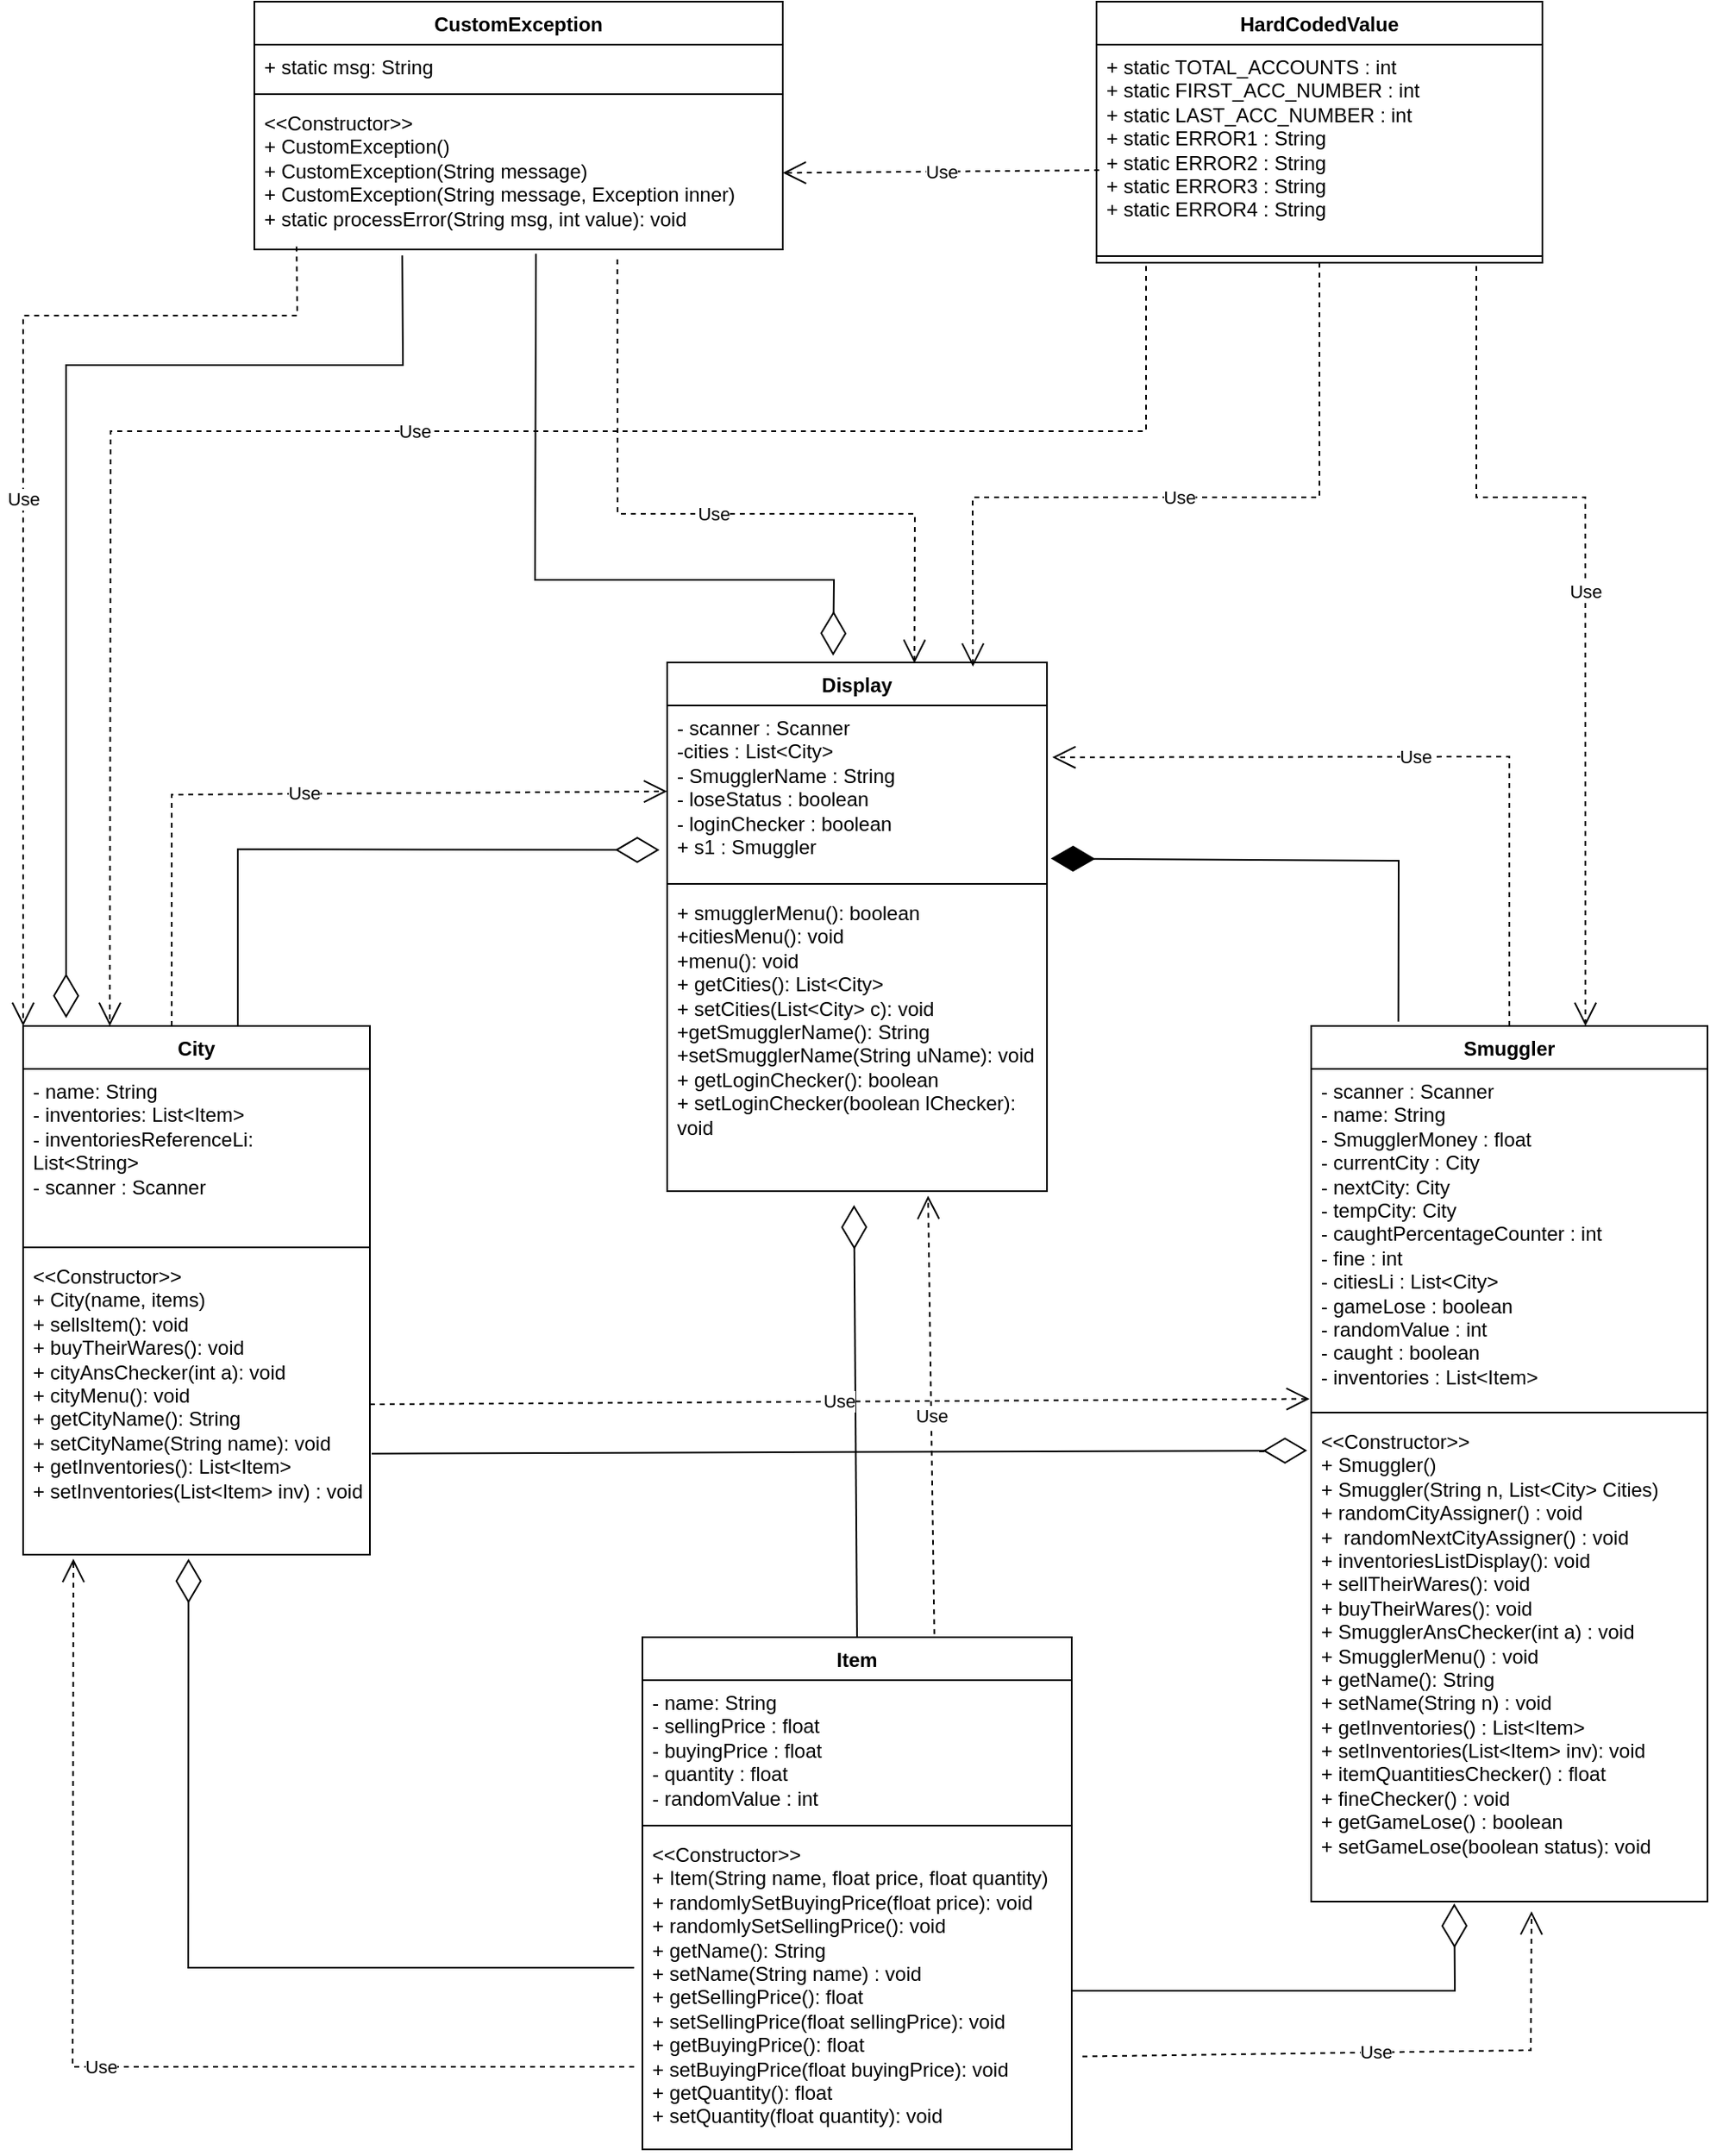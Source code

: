 <mxfile version="21.7.5" type="device">
  <diagram name="Page-1" id="UZ9boca2DR9Cts_YEfjd">
    <mxGraphModel dx="2072" dy="2312" grid="1" gridSize="10" guides="1" tooltips="1" connect="1" arrows="1" fold="1" page="1" pageScale="1" pageWidth="850" pageHeight="1100" math="0" shadow="0">
      <root>
        <mxCell id="0" />
        <mxCell id="1" parent="0" />
        <mxCell id="PvzRKd8ZSrvfQclM-Jq_-1" value="Display" style="swimlane;fontStyle=1;align=center;verticalAlign=top;childLayout=stackLayout;horizontal=1;startSize=26;horizontalStack=0;resizeParent=1;resizeParentMax=0;resizeLast=0;collapsible=1;marginBottom=0;whiteSpace=wrap;html=1;" parent="1" vertex="1">
          <mxGeometry x="480" y="-350" width="230" height="320" as="geometry" />
        </mxCell>
        <mxCell id="PvzRKd8ZSrvfQclM-Jq_-2" value="- scanner : Scanner&lt;br&gt;-cities : List&amp;lt;City&amp;gt;&lt;br&gt;- SmugglerName : String&lt;br&gt;- loseStatus : boolean&lt;br&gt;- loginChecker : boolean&lt;br&gt;+ s1 : Smuggler&lt;br&gt;" style="text;strokeColor=none;fillColor=none;align=left;verticalAlign=top;spacingLeft=4;spacingRight=4;overflow=hidden;rotatable=0;points=[[0,0.5],[1,0.5]];portConstraint=eastwest;whiteSpace=wrap;html=1;" parent="PvzRKd8ZSrvfQclM-Jq_-1" vertex="1">
          <mxGeometry y="26" width="230" height="104" as="geometry" />
        </mxCell>
        <mxCell id="PvzRKd8ZSrvfQclM-Jq_-3" value="" style="line;strokeWidth=1;fillColor=none;align=left;verticalAlign=middle;spacingTop=-1;spacingLeft=3;spacingRight=3;rotatable=0;labelPosition=right;points=[];portConstraint=eastwest;strokeColor=inherit;" parent="PvzRKd8ZSrvfQclM-Jq_-1" vertex="1">
          <mxGeometry y="130" width="230" height="8" as="geometry" />
        </mxCell>
        <mxCell id="PvzRKd8ZSrvfQclM-Jq_-4" value="+ smugglerMenu(): boolean&lt;br&gt;+citiesMenu(): void&lt;br&gt;+menu(): void&lt;br&gt;+ getCities(): List&amp;lt;City&amp;gt;&lt;br&gt;+ setCities(List&amp;lt;City&amp;gt; c): void&lt;br&gt;+getSmugglerName(): String&lt;br&gt;+setSmugglerName(String uName): void&lt;br&gt;+ getLoginChecker(): boolean&lt;br&gt;+ setLoginChecker(boolean lChecker): void&amp;nbsp;" style="text;strokeColor=none;fillColor=none;align=left;verticalAlign=top;spacingLeft=4;spacingRight=4;overflow=hidden;rotatable=0;points=[[0,0.5],[1,0.5]];portConstraint=eastwest;whiteSpace=wrap;html=1;" parent="PvzRKd8ZSrvfQclM-Jq_-1" vertex="1">
          <mxGeometry y="138" width="230" height="182" as="geometry" />
        </mxCell>
        <mxCell id="PvzRKd8ZSrvfQclM-Jq_-5" value="City" style="swimlane;fontStyle=1;align=center;verticalAlign=top;childLayout=stackLayout;horizontal=1;startSize=26;horizontalStack=0;resizeParent=1;resizeParentMax=0;resizeLast=0;collapsible=1;marginBottom=0;whiteSpace=wrap;html=1;" parent="1" vertex="1">
          <mxGeometry x="90" y="-130" width="210" height="320" as="geometry" />
        </mxCell>
        <mxCell id="S4_yzmsuY5rkLYvlrLjW-22" value="Use" style="endArrow=open;endSize=12;dashed=1;html=1;rounded=0;entryX=0;entryY=0.5;entryDx=0;entryDy=0;" edge="1" parent="PvzRKd8ZSrvfQclM-Jq_-5" target="PvzRKd8ZSrvfQclM-Jq_-2">
          <mxGeometry width="160" relative="1" as="geometry">
            <mxPoint x="90" as="sourcePoint" />
            <mxPoint x="250" as="targetPoint" />
            <Array as="points">
              <mxPoint x="90" y="-140" />
            </Array>
          </mxGeometry>
        </mxCell>
        <mxCell id="S4_yzmsuY5rkLYvlrLjW-24" value="" style="endArrow=diamondThin;endFill=0;endSize=24;html=1;rounded=0;entryX=-0.02;entryY=0.841;entryDx=0;entryDy=0;entryPerimeter=0;" edge="1" parent="PvzRKd8ZSrvfQclM-Jq_-5" target="PvzRKd8ZSrvfQclM-Jq_-2">
          <mxGeometry width="160" relative="1" as="geometry">
            <mxPoint x="130" as="sourcePoint" />
            <mxPoint x="290" as="targetPoint" />
            <Array as="points">
              <mxPoint x="130" y="-107" />
            </Array>
          </mxGeometry>
        </mxCell>
        <mxCell id="PvzRKd8ZSrvfQclM-Jq_-6" value="- name: String&lt;br&gt;- inventories: List&amp;lt;Item&amp;gt;&lt;br&gt;- inventoriesReferenceLi: List&amp;lt;String&amp;gt;&lt;br&gt;- scanner : Scanner" style="text;strokeColor=none;fillColor=none;align=left;verticalAlign=top;spacingLeft=4;spacingRight=4;overflow=hidden;rotatable=0;points=[[0,0.5],[1,0.5]];portConstraint=eastwest;whiteSpace=wrap;html=1;" parent="PvzRKd8ZSrvfQclM-Jq_-5" vertex="1">
          <mxGeometry y="26" width="210" height="104" as="geometry" />
        </mxCell>
        <mxCell id="PvzRKd8ZSrvfQclM-Jq_-7" value="" style="line;strokeWidth=1;fillColor=none;align=left;verticalAlign=middle;spacingTop=-1;spacingLeft=3;spacingRight=3;rotatable=0;labelPosition=right;points=[];portConstraint=eastwest;strokeColor=inherit;" parent="PvzRKd8ZSrvfQclM-Jq_-5" vertex="1">
          <mxGeometry y="130" width="210" height="8" as="geometry" />
        </mxCell>
        <mxCell id="PvzRKd8ZSrvfQclM-Jq_-8" value="&amp;lt;&amp;lt;Constructor&amp;gt;&amp;gt;&lt;br&gt;+ City(name, items)&lt;br&gt;+ sellsItem(): void&lt;br&gt;+ buyTheirWares(): void&lt;br&gt;+ cityAnsChecker(int a): void&lt;br&gt;+ cityMenu(): void&lt;br&gt;+ getCityName(): String&lt;br&gt;+ setCityName(String name): void&lt;br&gt;+ getInventories(): List&amp;lt;Item&amp;gt;&lt;br&gt;+ setInventories(List&amp;lt;Item&amp;gt; inv) : void" style="text;strokeColor=none;fillColor=none;align=left;verticalAlign=top;spacingLeft=4;spacingRight=4;overflow=hidden;rotatable=0;points=[[0,0.5],[1,0.5]];portConstraint=eastwest;whiteSpace=wrap;html=1;" parent="PvzRKd8ZSrvfQclM-Jq_-5" vertex="1">
          <mxGeometry y="138" width="210" height="182" as="geometry" />
        </mxCell>
        <mxCell id="S4_yzmsuY5rkLYvlrLjW-1" value="Smuggler" style="swimlane;fontStyle=1;align=center;verticalAlign=top;childLayout=stackLayout;horizontal=1;startSize=26;horizontalStack=0;resizeParent=1;resizeParentMax=0;resizeLast=0;collapsible=1;marginBottom=0;whiteSpace=wrap;html=1;" vertex="1" parent="1">
          <mxGeometry x="870" y="-130" width="240" height="530" as="geometry" />
        </mxCell>
        <mxCell id="S4_yzmsuY5rkLYvlrLjW-2" value="- scanner : Scanner&lt;br&gt;- name: String&lt;br&gt;- SmugglerMoney : float&lt;br&gt;- currentCity : City&lt;br&gt;- nextCity: City&lt;br&gt;- tempCity: City&lt;br&gt;- caughtPercentageCounter : int&lt;br&gt;- fine : int&lt;br&gt;- citiesLi : List&amp;lt;City&amp;gt;&lt;br&gt;- gameLose : boolean&lt;br&gt;- randomValue : int&lt;br&gt;- caught : boolean&lt;br&gt;- inventories : List&amp;lt;Item&amp;gt;&lt;br&gt;" style="text;strokeColor=none;fillColor=none;align=left;verticalAlign=top;spacingLeft=4;spacingRight=4;overflow=hidden;rotatable=0;points=[[0,0.5],[1,0.5]];portConstraint=eastwest;whiteSpace=wrap;html=1;" vertex="1" parent="S4_yzmsuY5rkLYvlrLjW-1">
          <mxGeometry y="26" width="240" height="204" as="geometry" />
        </mxCell>
        <mxCell id="S4_yzmsuY5rkLYvlrLjW-3" value="" style="line;strokeWidth=1;fillColor=none;align=left;verticalAlign=middle;spacingTop=-1;spacingLeft=3;spacingRight=3;rotatable=0;labelPosition=right;points=[];portConstraint=eastwest;strokeColor=inherit;" vertex="1" parent="S4_yzmsuY5rkLYvlrLjW-1">
          <mxGeometry y="230" width="240" height="8" as="geometry" />
        </mxCell>
        <mxCell id="S4_yzmsuY5rkLYvlrLjW-4" value="&amp;lt;&amp;lt;Constructor&amp;gt;&amp;gt;&lt;br&gt;+ Smuggler()&lt;br&gt;+ Smuggler(String n, List&amp;lt;City&amp;gt; Cities)&lt;br&gt;+ randomCityAssigner() : void&lt;br&gt;+&amp;nbsp; randomNextCityAssigner() : void&lt;br&gt;+ inventoriesListDisplay(): void&lt;br&gt;+ sellTheirWares(): void&lt;br&gt;+ buyTheirWares(): void&lt;br&gt;+ SmugglerAnsChecker(int a) : void&lt;br&gt;+ SmugglerMenu() : void&lt;br&gt;+ getName(): String&lt;br&gt;+ setName(String n) : void&lt;br&gt;+ getInventories() : List&amp;lt;Item&amp;gt;&lt;br&gt;+ setInventories(List&amp;lt;Item&amp;gt; inv): void&lt;br&gt;+ itemQuantitiesChecker() : float&lt;br&gt;+ fineChecker() : void&lt;br&gt;+ getGameLose() : boolean&lt;br&gt;+ setGameLose(boolean status): void" style="text;strokeColor=none;fillColor=none;align=left;verticalAlign=top;spacingLeft=4;spacingRight=4;overflow=hidden;rotatable=0;points=[[0,0.5],[1,0.5]];portConstraint=eastwest;whiteSpace=wrap;html=1;" vertex="1" parent="S4_yzmsuY5rkLYvlrLjW-1">
          <mxGeometry y="238" width="240" height="292" as="geometry" />
        </mxCell>
        <mxCell id="S4_yzmsuY5rkLYvlrLjW-5" value="Item" style="swimlane;fontStyle=1;align=center;verticalAlign=top;childLayout=stackLayout;horizontal=1;startSize=26;horizontalStack=0;resizeParent=1;resizeParentMax=0;resizeLast=0;collapsible=1;marginBottom=0;whiteSpace=wrap;html=1;" vertex="1" parent="1">
          <mxGeometry x="465" y="240" width="260" height="310" as="geometry" />
        </mxCell>
        <mxCell id="S4_yzmsuY5rkLYvlrLjW-6" value="- name: String&lt;br&gt;- sellingPrice : float&lt;br&gt;- buyingPrice : float&lt;br&gt;- quantity : float&lt;br&gt;- randomValue : int&lt;br&gt;" style="text;strokeColor=none;fillColor=none;align=left;verticalAlign=top;spacingLeft=4;spacingRight=4;overflow=hidden;rotatable=0;points=[[0,0.5],[1,0.5]];portConstraint=eastwest;whiteSpace=wrap;html=1;" vertex="1" parent="S4_yzmsuY5rkLYvlrLjW-5">
          <mxGeometry y="26" width="260" height="84" as="geometry" />
        </mxCell>
        <mxCell id="S4_yzmsuY5rkLYvlrLjW-7" value="" style="line;strokeWidth=1;fillColor=none;align=left;verticalAlign=middle;spacingTop=-1;spacingLeft=3;spacingRight=3;rotatable=0;labelPosition=right;points=[];portConstraint=eastwest;strokeColor=inherit;" vertex="1" parent="S4_yzmsuY5rkLYvlrLjW-5">
          <mxGeometry y="110" width="260" height="8" as="geometry" />
        </mxCell>
        <mxCell id="S4_yzmsuY5rkLYvlrLjW-27" value="" style="endArrow=diamondThin;endFill=0;endSize=24;html=1;rounded=0;entryX=0.477;entryY=1.014;entryDx=0;entryDy=0;entryPerimeter=0;" edge="1" parent="S4_yzmsuY5rkLYvlrLjW-5" target="PvzRKd8ZSrvfQclM-Jq_-8">
          <mxGeometry width="160" relative="1" as="geometry">
            <mxPoint x="-5" y="200" as="sourcePoint" />
            <mxPoint x="155" y="200" as="targetPoint" />
            <Array as="points">
              <mxPoint x="-275" y="200" />
            </Array>
          </mxGeometry>
        </mxCell>
        <mxCell id="S4_yzmsuY5rkLYvlrLjW-8" value="&amp;lt;&amp;lt;Constructor&amp;gt;&amp;gt;&lt;br&gt;+ Item(String name, float price, float quantity)&lt;br&gt;+ randomlySetBuyingPrice(float price): void&lt;br&gt;+ randomlySetSellingPrice(): void&lt;br&gt;+ getName(): String&lt;br&gt;+ setName(String name) : void&lt;br&gt;+ getSellingPrice(): float&lt;br&gt;+ setSellingPrice(float sellingPrice): void&lt;br&gt;+ getBuyingPrice(): float&lt;br&gt;+ setBuyingPrice(float buyingPrice): void&lt;br&gt;+ getQuantity(): float&lt;br&gt;+ setQuantity(float quantity): void" style="text;strokeColor=none;fillColor=none;align=left;verticalAlign=top;spacingLeft=4;spacingRight=4;overflow=hidden;rotatable=0;points=[[0,0.5],[1,0.5]];portConstraint=eastwest;whiteSpace=wrap;html=1;" vertex="1" parent="S4_yzmsuY5rkLYvlrLjW-5">
          <mxGeometry y="118" width="260" height="192" as="geometry" />
        </mxCell>
        <mxCell id="S4_yzmsuY5rkLYvlrLjW-28" value="Use" style="endArrow=open;endSize=12;dashed=1;html=1;rounded=0;entryX=0.145;entryY=1.014;entryDx=0;entryDy=0;entryPerimeter=0;" edge="1" parent="S4_yzmsuY5rkLYvlrLjW-5" target="PvzRKd8ZSrvfQclM-Jq_-8">
          <mxGeometry width="160" relative="1" as="geometry">
            <mxPoint x="-5" y="260" as="sourcePoint" />
            <mxPoint x="155" y="260" as="targetPoint" />
            <Array as="points">
              <mxPoint x="-345" y="260" />
            </Array>
          </mxGeometry>
        </mxCell>
        <mxCell id="S4_yzmsuY5rkLYvlrLjW-9" value="CustomException" style="swimlane;fontStyle=1;align=center;verticalAlign=top;childLayout=stackLayout;horizontal=1;startSize=26;horizontalStack=0;resizeParent=1;resizeParentMax=0;resizeLast=0;collapsible=1;marginBottom=0;whiteSpace=wrap;html=1;" vertex="1" parent="1">
          <mxGeometry x="230" y="-750" width="320" height="150" as="geometry" />
        </mxCell>
        <mxCell id="S4_yzmsuY5rkLYvlrLjW-10" value="+ static msg: String" style="text;strokeColor=none;fillColor=none;align=left;verticalAlign=top;spacingLeft=4;spacingRight=4;overflow=hidden;rotatable=0;points=[[0,0.5],[1,0.5]];portConstraint=eastwest;whiteSpace=wrap;html=1;" vertex="1" parent="S4_yzmsuY5rkLYvlrLjW-9">
          <mxGeometry y="26" width="320" height="26" as="geometry" />
        </mxCell>
        <mxCell id="S4_yzmsuY5rkLYvlrLjW-11" value="" style="line;strokeWidth=1;fillColor=none;align=left;verticalAlign=middle;spacingTop=-1;spacingLeft=3;spacingRight=3;rotatable=0;labelPosition=right;points=[];portConstraint=eastwest;strokeColor=inherit;" vertex="1" parent="S4_yzmsuY5rkLYvlrLjW-9">
          <mxGeometry y="52" width="320" height="8" as="geometry" />
        </mxCell>
        <mxCell id="S4_yzmsuY5rkLYvlrLjW-12" value="&amp;lt;&amp;lt;Constructor&amp;gt;&amp;gt;&lt;br&gt;+ CustomException()&lt;br&gt;+ CustomException(String message)&lt;br&gt;+ CustomException(String message, Exception inner)&lt;br&gt;+ static processError(String msg, int value): void" style="text;strokeColor=none;fillColor=none;align=left;verticalAlign=top;spacingLeft=4;spacingRight=4;overflow=hidden;rotatable=0;points=[[0,0.5],[1,0.5]];portConstraint=eastwest;whiteSpace=wrap;html=1;" vertex="1" parent="S4_yzmsuY5rkLYvlrLjW-9">
          <mxGeometry y="60" width="320" height="90" as="geometry" />
        </mxCell>
        <mxCell id="S4_yzmsuY5rkLYvlrLjW-13" value="HardCodedValue" style="swimlane;fontStyle=1;align=center;verticalAlign=top;childLayout=stackLayout;horizontal=1;startSize=26;horizontalStack=0;resizeParent=1;resizeParentMax=0;resizeLast=0;collapsible=1;marginBottom=0;whiteSpace=wrap;html=1;" vertex="1" parent="1">
          <mxGeometry x="740" y="-750" width="270" height="158" as="geometry" />
        </mxCell>
        <mxCell id="S4_yzmsuY5rkLYvlrLjW-14" value="+ static TOTAL_ACCOUNTS : int&lt;br&gt;+ static FIRST_ACC_NUMBER : int&lt;br&gt;+ static LAST_ACC_NUMBER : int&lt;br&gt;+ static ERROR1 : String&lt;br&gt;+ static ERROR2 : String&lt;br&gt;+ static ERROR3 : String&lt;br&gt;+ static ERROR4 : String" style="text;strokeColor=none;fillColor=none;align=left;verticalAlign=top;spacingLeft=4;spacingRight=4;overflow=hidden;rotatable=0;points=[[0,0.5],[1,0.5]];portConstraint=eastwest;whiteSpace=wrap;html=1;" vertex="1" parent="S4_yzmsuY5rkLYvlrLjW-13">
          <mxGeometry y="26" width="270" height="124" as="geometry" />
        </mxCell>
        <mxCell id="S4_yzmsuY5rkLYvlrLjW-15" value="" style="line;strokeWidth=1;fillColor=none;align=left;verticalAlign=middle;spacingTop=-1;spacingLeft=3;spacingRight=3;rotatable=0;labelPosition=right;points=[];portConstraint=eastwest;strokeColor=inherit;" vertex="1" parent="S4_yzmsuY5rkLYvlrLjW-13">
          <mxGeometry y="150" width="270" height="8" as="geometry" />
        </mxCell>
        <mxCell id="S4_yzmsuY5rkLYvlrLjW-17" value="" style="endArrow=diamondThin;endFill=1;endSize=24;html=1;rounded=0;exitX=0.22;exitY=-0.005;exitDx=0;exitDy=0;exitPerimeter=0;entryX=1.01;entryY=0.891;entryDx=0;entryDy=0;entryPerimeter=0;" edge="1" parent="1" source="S4_yzmsuY5rkLYvlrLjW-1" target="PvzRKd8ZSrvfQclM-Jq_-2">
          <mxGeometry width="160" relative="1" as="geometry">
            <mxPoint x="790" y="-30" as="sourcePoint" />
            <mxPoint x="950" y="-30" as="targetPoint" />
            <Array as="points">
              <mxPoint x="923" y="-230" />
            </Array>
          </mxGeometry>
        </mxCell>
        <mxCell id="S4_yzmsuY5rkLYvlrLjW-18" value="" style="endArrow=diamondThin;endFill=0;endSize=24;html=1;rounded=0;exitX=0.533;exitY=1.029;exitDx=0;exitDy=0;exitPerimeter=0;entryX=0.437;entryY=-0.013;entryDx=0;entryDy=0;entryPerimeter=0;" edge="1" parent="1" source="S4_yzmsuY5rkLYvlrLjW-12" target="PvzRKd8ZSrvfQclM-Jq_-1">
          <mxGeometry width="160" relative="1" as="geometry">
            <mxPoint x="450" y="-310" as="sourcePoint" />
            <mxPoint x="580" y="-360" as="targetPoint" />
            <Array as="points">
              <mxPoint x="400" y="-400" />
              <mxPoint x="581" y="-400" />
            </Array>
          </mxGeometry>
        </mxCell>
        <mxCell id="S4_yzmsuY5rkLYvlrLjW-19" value="Use" style="endArrow=open;endSize=12;dashed=1;html=1;rounded=0;exitX=0.687;exitY=1.067;exitDx=0;exitDy=0;exitPerimeter=0;entryX=0.651;entryY=0.001;entryDx=0;entryDy=0;entryPerimeter=0;" edge="1" parent="1" source="S4_yzmsuY5rkLYvlrLjW-12" target="PvzRKd8ZSrvfQclM-Jq_-1">
          <mxGeometry width="160" relative="1" as="geometry">
            <mxPoint x="450" y="-310" as="sourcePoint" />
            <mxPoint x="610" y="-310" as="targetPoint" />
            <Array as="points">
              <mxPoint x="450" y="-440" />
              <mxPoint x="630" y="-440" />
            </Array>
          </mxGeometry>
        </mxCell>
        <mxCell id="S4_yzmsuY5rkLYvlrLjW-20" value="" style="endArrow=diamondThin;endFill=0;endSize=24;html=1;rounded=0;exitX=0.5;exitY=0;exitDx=0;exitDy=0;entryX=0.492;entryY=1.046;entryDx=0;entryDy=0;entryPerimeter=0;" edge="1" parent="1" source="S4_yzmsuY5rkLYvlrLjW-5" target="PvzRKd8ZSrvfQclM-Jq_-4">
          <mxGeometry width="160" relative="1" as="geometry">
            <mxPoint x="450" y="120" as="sourcePoint" />
            <mxPoint x="610" y="120" as="targetPoint" />
          </mxGeometry>
        </mxCell>
        <mxCell id="S4_yzmsuY5rkLYvlrLjW-21" value="Use" style="endArrow=open;endSize=12;dashed=1;html=1;rounded=0;exitX=0.5;exitY=0;exitDx=0;exitDy=0;entryX=1.014;entryY=0.302;entryDx=0;entryDy=0;entryPerimeter=0;" edge="1" parent="1" source="S4_yzmsuY5rkLYvlrLjW-1" target="PvzRKd8ZSrvfQclM-Jq_-2">
          <mxGeometry width="160" relative="1" as="geometry">
            <mxPoint x="450" y="120" as="sourcePoint" />
            <mxPoint x="610" y="120" as="targetPoint" />
            <Array as="points">
              <mxPoint x="990" y="-293" />
            </Array>
          </mxGeometry>
        </mxCell>
        <mxCell id="S4_yzmsuY5rkLYvlrLjW-23" value="Use" style="endArrow=open;endSize=12;dashed=1;html=1;rounded=0;exitX=0.5;exitY=1;exitDx=0;exitDy=0;entryX=0.805;entryY=0.008;entryDx=0;entryDy=0;entryPerimeter=0;" edge="1" parent="1" source="S4_yzmsuY5rkLYvlrLjW-13" target="PvzRKd8ZSrvfQclM-Jq_-1">
          <mxGeometry width="160" relative="1" as="geometry">
            <mxPoint x="450" y="-510" as="sourcePoint" />
            <mxPoint x="610" y="-510" as="targetPoint" />
            <Array as="points">
              <mxPoint x="875" y="-450" />
              <mxPoint x="665" y="-450" />
            </Array>
          </mxGeometry>
        </mxCell>
        <mxCell id="S4_yzmsuY5rkLYvlrLjW-25" value="Use" style="endArrow=open;endSize=12;dashed=1;html=1;rounded=0;entryX=0.25;entryY=0;entryDx=0;entryDy=0;" edge="1" parent="1" target="PvzRKd8ZSrvfQclM-Jq_-5">
          <mxGeometry width="160" relative="1" as="geometry">
            <mxPoint x="770" y="-590" as="sourcePoint" />
            <mxPoint x="920" y="-550" as="targetPoint" />
            <Array as="points">
              <mxPoint x="770" y="-490" />
              <mxPoint x="143" y="-490" />
            </Array>
          </mxGeometry>
        </mxCell>
        <mxCell id="S4_yzmsuY5rkLYvlrLjW-26" value="Use" style="endArrow=open;endSize=12;dashed=1;html=1;rounded=0;entryX=0.692;entryY=0;entryDx=0;entryDy=0;entryPerimeter=0;" edge="1" parent="1" target="S4_yzmsuY5rkLYvlrLjW-1">
          <mxGeometry width="160" relative="1" as="geometry">
            <mxPoint x="970" y="-590" as="sourcePoint" />
            <mxPoint x="610" y="-370" as="targetPoint" />
            <Array as="points">
              <mxPoint x="970" y="-450" />
              <mxPoint x="1036" y="-450" />
            </Array>
          </mxGeometry>
        </mxCell>
        <mxCell id="S4_yzmsuY5rkLYvlrLjW-29" value="" style="endArrow=diamondThin;endFill=0;endSize=24;html=1;rounded=0;entryX=0.124;entryY=-0.015;entryDx=0;entryDy=0;entryPerimeter=0;exitX=0.28;exitY=1.04;exitDx=0;exitDy=0;exitPerimeter=0;" edge="1" parent="1" source="S4_yzmsuY5rkLYvlrLjW-12" target="PvzRKd8ZSrvfQclM-Jq_-5">
          <mxGeometry width="160" relative="1" as="geometry">
            <mxPoint x="340" y="-570" as="sourcePoint" />
            <mxPoint x="480" y="-600" as="targetPoint" />
            <Array as="points">
              <mxPoint x="320" y="-530" />
              <mxPoint x="116" y="-530" />
            </Array>
          </mxGeometry>
        </mxCell>
        <mxCell id="S4_yzmsuY5rkLYvlrLjW-30" value="Use" style="endArrow=open;endSize=12;dashed=1;html=1;rounded=0;exitX=0.08;exitY=0.981;exitDx=0;exitDy=0;exitPerimeter=0;entryX=0;entryY=0;entryDx=0;entryDy=0;" edge="1" parent="1" source="S4_yzmsuY5rkLYvlrLjW-12" target="PvzRKd8ZSrvfQclM-Jq_-5">
          <mxGeometry width="160" relative="1" as="geometry">
            <mxPoint x="260" y="-610" as="sourcePoint" />
            <mxPoint x="420" y="-610" as="targetPoint" />
            <Array as="points">
              <mxPoint x="256" y="-560" />
              <mxPoint x="90" y="-560" />
            </Array>
          </mxGeometry>
        </mxCell>
        <mxCell id="S4_yzmsuY5rkLYvlrLjW-31" value="" style="endArrow=diamondThin;endFill=0;endSize=24;html=1;rounded=0;exitX=1.005;exitY=0.664;exitDx=0;exitDy=0;exitPerimeter=0;entryX=-0.01;entryY=0.065;entryDx=0;entryDy=0;entryPerimeter=0;" edge="1" parent="1" source="PvzRKd8ZSrvfQclM-Jq_-8" target="S4_yzmsuY5rkLYvlrLjW-4">
          <mxGeometry width="160" relative="1" as="geometry">
            <mxPoint x="310" y="130" as="sourcePoint" />
            <mxPoint x="470" y="130" as="targetPoint" />
          </mxGeometry>
        </mxCell>
        <mxCell id="S4_yzmsuY5rkLYvlrLjW-32" value="" style="endArrow=diamondThin;endFill=0;endSize=24;html=1;rounded=0;exitX=1;exitY=0.5;exitDx=0;exitDy=0;entryX=0.361;entryY=1.004;entryDx=0;entryDy=0;entryPerimeter=0;" edge="1" parent="1" source="S4_yzmsuY5rkLYvlrLjW-8" target="S4_yzmsuY5rkLYvlrLjW-4">
          <mxGeometry width="160" relative="1" as="geometry">
            <mxPoint x="800" y="490" as="sourcePoint" />
            <mxPoint x="960" y="490" as="targetPoint" />
            <Array as="points">
              <mxPoint x="957" y="454" />
            </Array>
          </mxGeometry>
        </mxCell>
        <mxCell id="S4_yzmsuY5rkLYvlrLjW-33" value="Use" style="endArrow=open;endSize=12;dashed=1;html=1;rounded=0;exitX=1.025;exitY=0.707;exitDx=0;exitDy=0;exitPerimeter=0;entryX=0.556;entryY=1.02;entryDx=0;entryDy=0;entryPerimeter=0;" edge="1" parent="1" source="S4_yzmsuY5rkLYvlrLjW-8" target="S4_yzmsuY5rkLYvlrLjW-4">
          <mxGeometry width="160" relative="1" as="geometry">
            <mxPoint x="800" y="510" as="sourcePoint" />
            <mxPoint x="960" y="510" as="targetPoint" />
            <Array as="points">
              <mxPoint x="1003" y="490" />
            </Array>
          </mxGeometry>
        </mxCell>
        <mxCell id="S4_yzmsuY5rkLYvlrLjW-35" value="Use" style="endArrow=open;endSize=12;dashed=1;html=1;rounded=0;exitX=1;exitY=0.5;exitDx=0;exitDy=0;entryX=-0.004;entryY=0.979;entryDx=0;entryDy=0;entryPerimeter=0;" edge="1" parent="1" source="PvzRKd8ZSrvfQclM-Jq_-8" target="S4_yzmsuY5rkLYvlrLjW-2">
          <mxGeometry width="160" relative="1" as="geometry">
            <mxPoint x="370" y="80" as="sourcePoint" />
            <mxPoint x="530" y="80" as="targetPoint" />
          </mxGeometry>
        </mxCell>
        <mxCell id="S4_yzmsuY5rkLYvlrLjW-36" value="Use" style="endArrow=open;endSize=12;dashed=1;html=1;rounded=0;entryX=0.687;entryY=1.015;entryDx=0;entryDy=0;entryPerimeter=0;exitX=0.68;exitY=-0.006;exitDx=0;exitDy=0;exitPerimeter=0;" edge="1" parent="1" source="S4_yzmsuY5rkLYvlrLjW-5" target="PvzRKd8ZSrvfQclM-Jq_-4">
          <mxGeometry width="160" relative="1" as="geometry">
            <mxPoint x="638" y="210" as="sourcePoint" />
            <mxPoint x="800" y="240" as="targetPoint" />
          </mxGeometry>
        </mxCell>
        <mxCell id="S4_yzmsuY5rkLYvlrLjW-37" value="Use" style="endArrow=open;endSize=12;dashed=1;html=1;rounded=0;exitX=0.006;exitY=0.613;exitDx=0;exitDy=0;exitPerimeter=0;" edge="1" parent="1" source="S4_yzmsuY5rkLYvlrLjW-14" target="S4_yzmsuY5rkLYvlrLjW-12">
          <mxGeometry width="160" relative="1" as="geometry">
            <mxPoint x="650" y="-820" as="sourcePoint" />
            <mxPoint x="810" y="-820" as="targetPoint" />
          </mxGeometry>
        </mxCell>
      </root>
    </mxGraphModel>
  </diagram>
</mxfile>
